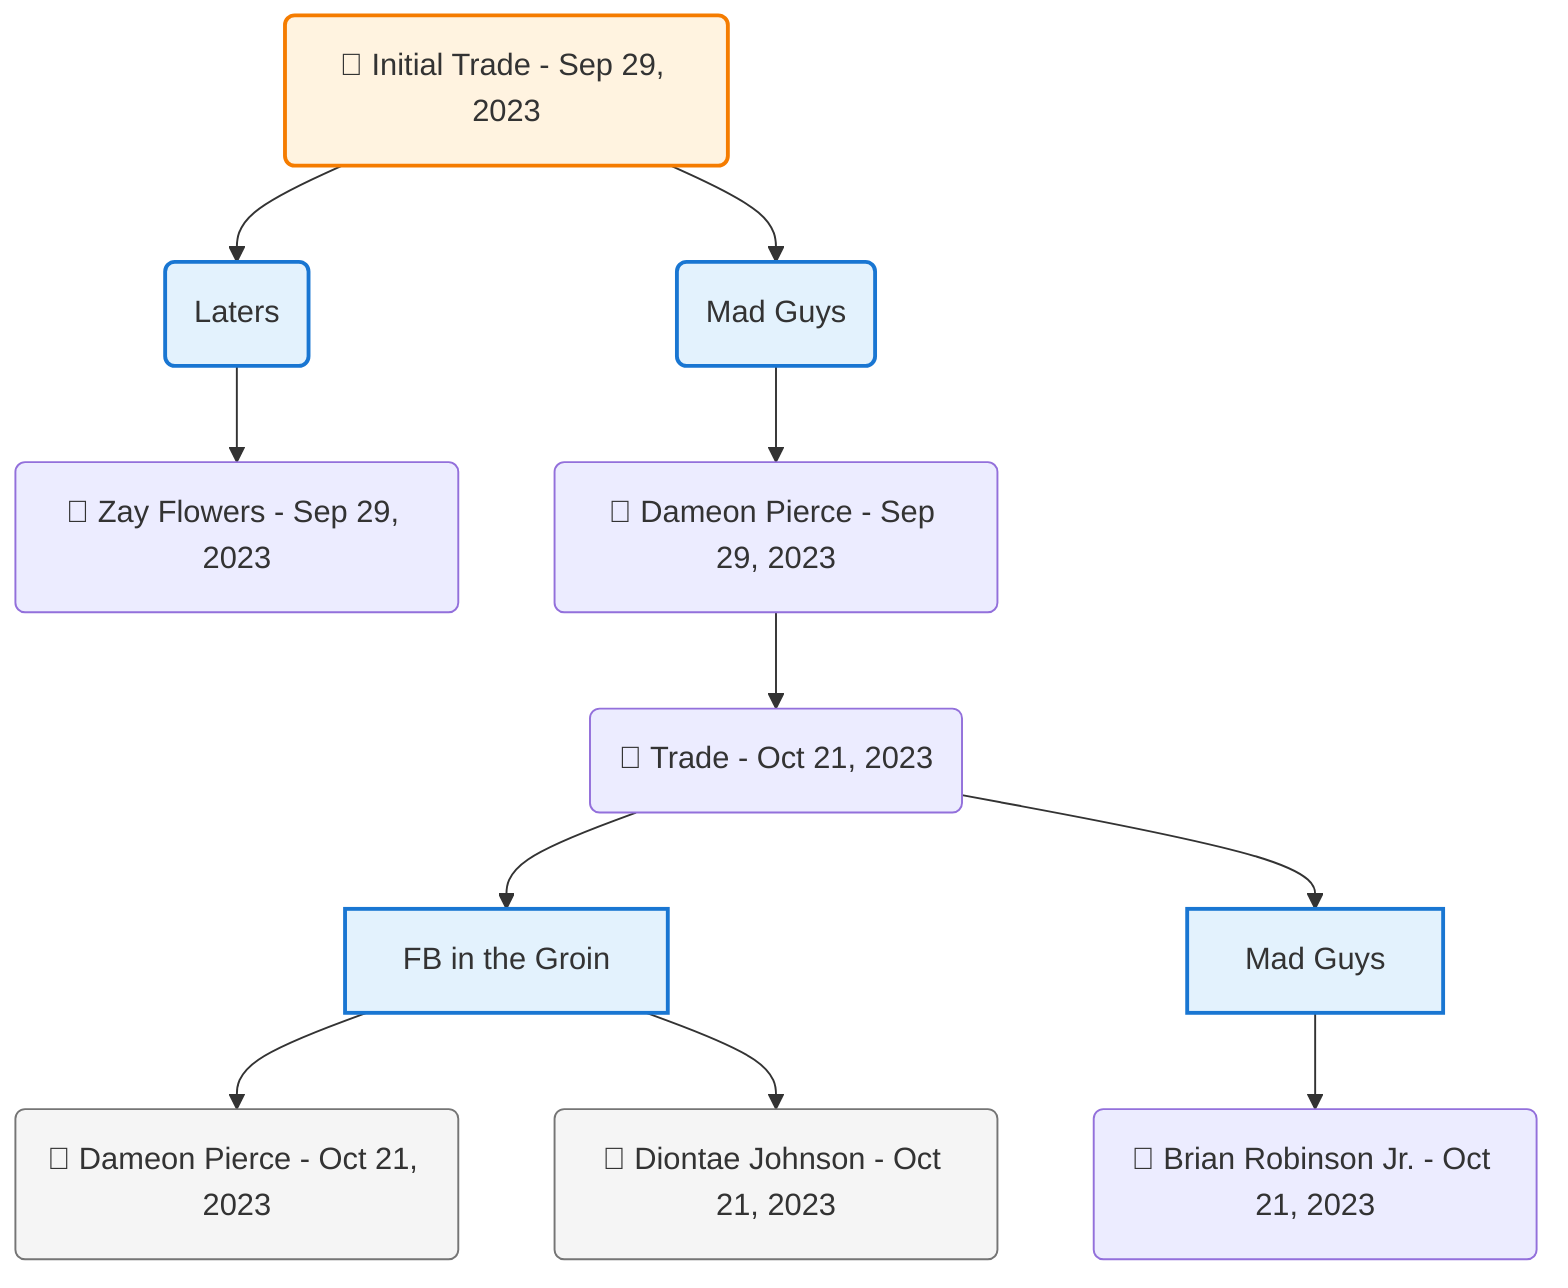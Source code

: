 flowchart TD

    TRADE_MAIN("🔄 Initial Trade - Sep 29, 2023")
    TEAM_1("Laters")
    TEAM_2("Mad Guys")
    NODE_42569ca4-8db9-4cd6-82c9-256846b767b5("🔄 Zay Flowers - Sep 29, 2023")
    NODE_402e6f7c-54fb-4c77-9d23-2658b157830d("🔄 Dameon Pierce - Sep 29, 2023")
    TRADE_f080b4c2-7209-4757-924a-c6cffdf730c2_3("🔄 Trade - Oct 21, 2023")
    TEAM_f483ecf1-cd17-4991-854b-e52dfc957b45_4["FB in the Groin"]
    NODE_616b064f-09a2-4209-bb8a-16a3f48fcfee("🔄 Dameon Pierce - Oct 21, 2023")
    NODE_b9408fc7-fd6f-4f10-a06e-806e9e16968c("🔄 Diontae Johnson - Oct 21, 2023")
    TEAM_f5908944-6efd-40eb-af54-6c53004e0e2f_5["Mad Guys"]
    NODE_ee0a2371-c692-4c70-bbd4-5b9007b57e9c("🔄 Brian Robinson Jr. - Oct 21, 2023")

    TRADE_MAIN --> TEAM_1
    TRADE_MAIN --> TEAM_2
    TEAM_1 --> NODE_42569ca4-8db9-4cd6-82c9-256846b767b5
    TEAM_2 --> NODE_402e6f7c-54fb-4c77-9d23-2658b157830d
    NODE_402e6f7c-54fb-4c77-9d23-2658b157830d --> TRADE_f080b4c2-7209-4757-924a-c6cffdf730c2_3
    TRADE_f080b4c2-7209-4757-924a-c6cffdf730c2_3 --> TEAM_f483ecf1-cd17-4991-854b-e52dfc957b45_4
    TEAM_f483ecf1-cd17-4991-854b-e52dfc957b45_4 --> NODE_616b064f-09a2-4209-bb8a-16a3f48fcfee
    TEAM_f483ecf1-cd17-4991-854b-e52dfc957b45_4 --> NODE_b9408fc7-fd6f-4f10-a06e-806e9e16968c
    TRADE_f080b4c2-7209-4757-924a-c6cffdf730c2_3 --> TEAM_f5908944-6efd-40eb-af54-6c53004e0e2f_5
    TEAM_f5908944-6efd-40eb-af54-6c53004e0e2f_5 --> NODE_ee0a2371-c692-4c70-bbd4-5b9007b57e9c

    %% Node styling
    classDef teamNode fill:#e3f2fd,stroke:#1976d2,stroke-width:2px
    classDef tradeNode fill:#fff3e0,stroke:#f57c00,stroke-width:2px
    classDef playerNode fill:#f3e5f5,stroke:#7b1fa2,stroke-width:1px
    classDef nonRootPlayerNode fill:#f5f5f5,stroke:#757575,stroke-width:1px
    classDef endNode fill:#ffebee,stroke:#c62828,stroke-width:2px
    classDef waiverNode fill:#e8f5e8,stroke:#388e3c,stroke-width:2px
    classDef championshipNode fill:#fff9c4,stroke:#f57f17,stroke-width:3px

    class TEAM_1,TEAM_2,TEAM_f483ecf1-cd17-4991-854b-e52dfc957b45_4,TEAM_f5908944-6efd-40eb-af54-6c53004e0e2f_5 teamNode
    class NODE_616b064f-09a2-4209-bb8a-16a3f48fcfee,NODE_b9408fc7-fd6f-4f10-a06e-806e9e16968c nonRootPlayerNode
    class TRADE_MAIN tradeNode